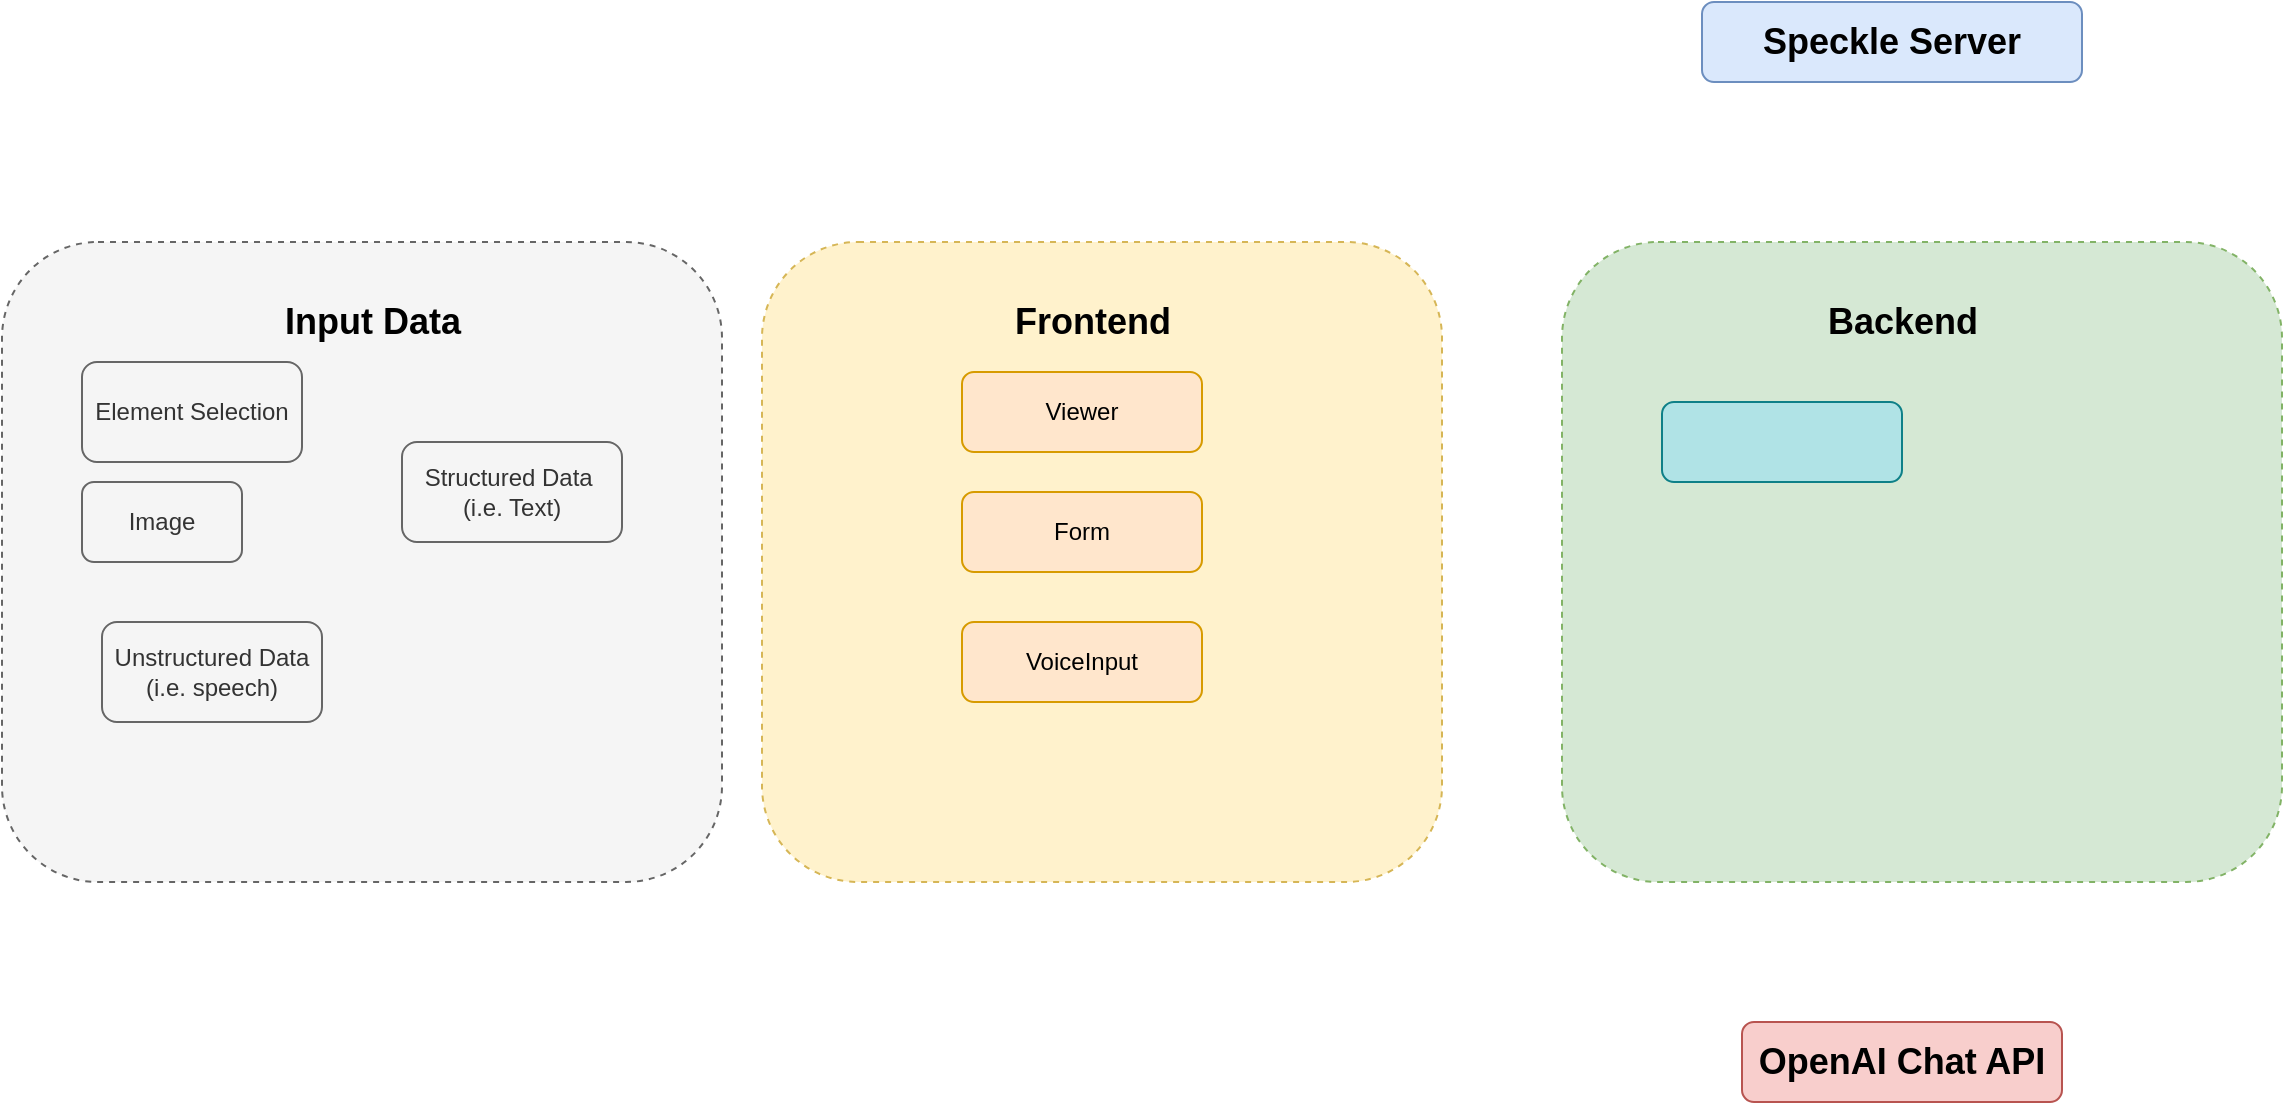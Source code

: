 <mxfile version="24.5.2" type="github">
  <diagram id="C5RBs43oDa-KdzZeNtuy" name="Page-1">
    <mxGraphModel dx="2080" dy="711" grid="1" gridSize="10" guides="1" tooltips="1" connect="1" arrows="1" fold="1" page="1" pageScale="1" pageWidth="827" pageHeight="1169" math="0" shadow="0">
      <root>
        <mxCell id="WIyWlLk6GJQsqaUBKTNV-0" />
        <mxCell id="WIyWlLk6GJQsqaUBKTNV-1" parent="WIyWlLk6GJQsqaUBKTNV-0" />
        <mxCell id="aMVlsC_VYneXc4xk9F6m-14" value="" style="rounded=1;whiteSpace=wrap;html=1;fillColor=#d5e8d4;dashed=1;strokeColor=#82b366;" vertex="1" parent="WIyWlLk6GJQsqaUBKTNV-1">
          <mxGeometry x="620" y="140" width="360" height="320" as="geometry" />
        </mxCell>
        <mxCell id="aMVlsC_VYneXc4xk9F6m-11" value="" style="rounded=1;whiteSpace=wrap;html=1;fillColor=#fff2cc;dashed=1;strokeColor=#d6b656;" vertex="1" parent="WIyWlLk6GJQsqaUBKTNV-1">
          <mxGeometry x="220" y="140" width="340" height="320" as="geometry" />
        </mxCell>
        <mxCell id="aMVlsC_VYneXc4xk9F6m-10" value="" style="rounded=1;whiteSpace=wrap;html=1;dashed=1;fillStyle=solid;fillColor=#f5f5f5;fontColor=#333333;strokeColor=#666666;gradientColor=none;" vertex="1" parent="WIyWlLk6GJQsqaUBKTNV-1">
          <mxGeometry x="-160" y="140" width="360" height="320" as="geometry" />
        </mxCell>
        <mxCell id="WIyWlLk6GJQsqaUBKTNV-3" value="Speckle Server" style="rounded=1;whiteSpace=wrap;html=1;fontSize=18;glass=0;strokeWidth=1;shadow=0;fillColor=#dae8fc;strokeColor=#6c8ebf;fontStyle=1" parent="WIyWlLk6GJQsqaUBKTNV-1" vertex="1">
          <mxGeometry x="690" y="20" width="190" height="40" as="geometry" />
        </mxCell>
        <mxCell id="WIyWlLk6GJQsqaUBKTNV-7" value="" style="rounded=1;whiteSpace=wrap;html=1;fontSize=12;glass=0;strokeWidth=1;shadow=0;fillColor=#b0e3e6;strokeColor=#0e8088;" parent="WIyWlLk6GJQsqaUBKTNV-1" vertex="1">
          <mxGeometry x="670" y="220" width="120" height="40" as="geometry" />
        </mxCell>
        <mxCell id="aMVlsC_VYneXc4xk9F6m-0" value="Viewer" style="rounded=1;whiteSpace=wrap;html=1;fontSize=12;glass=0;strokeWidth=1;shadow=0;fillColor=#ffe6cc;strokeColor=#d79b00;" vertex="1" parent="WIyWlLk6GJQsqaUBKTNV-1">
          <mxGeometry x="320" y="205" width="120" height="40" as="geometry" />
        </mxCell>
        <mxCell id="aMVlsC_VYneXc4xk9F6m-2" value="Element Selection" style="rounded=1;whiteSpace=wrap;html=1;fontSize=12;glass=0;strokeWidth=1;shadow=0;fillColor=#f5f5f5;strokeColor=#666666;fontColor=#333333;" vertex="1" parent="WIyWlLk6GJQsqaUBKTNV-1">
          <mxGeometry x="-120" y="200" width="110" height="50" as="geometry" />
        </mxCell>
        <mxCell id="aMVlsC_VYneXc4xk9F6m-3" value="OpenAI Chat API" style="rounded=1;whiteSpace=wrap;html=1;fontSize=18;glass=0;strokeWidth=1;shadow=0;fillColor=#f8cecc;strokeColor=#b85450;fontStyle=1" vertex="1" parent="WIyWlLk6GJQsqaUBKTNV-1">
          <mxGeometry x="710" y="530" width="160" height="40" as="geometry" />
        </mxCell>
        <mxCell id="aMVlsC_VYneXc4xk9F6m-12" value="Input Data" style="text;strokeColor=none;fillColor=none;html=1;fontSize=18;fontStyle=1;verticalAlign=middle;align=center;" vertex="1" parent="WIyWlLk6GJQsqaUBKTNV-1">
          <mxGeometry x="-20" y="170" width="90" height="20" as="geometry" />
        </mxCell>
        <mxCell id="aMVlsC_VYneXc4xk9F6m-13" value="Frontend" style="text;strokeColor=none;fillColor=none;html=1;fontSize=18;fontStyle=1;verticalAlign=middle;align=center;" vertex="1" parent="WIyWlLk6GJQsqaUBKTNV-1">
          <mxGeometry x="340" y="170" width="90" height="20" as="geometry" />
        </mxCell>
        <mxCell id="aMVlsC_VYneXc4xk9F6m-16" value="Backend" style="text;strokeColor=none;fillColor=none;html=1;fontSize=18;fontStyle=1;verticalAlign=middle;align=center;" vertex="1" parent="WIyWlLk6GJQsqaUBKTNV-1">
          <mxGeometry x="745" y="170" width="90" height="20" as="geometry" />
        </mxCell>
        <mxCell id="aMVlsC_VYneXc4xk9F6m-17" value="Image" style="rounded=1;whiteSpace=wrap;html=1;fontSize=12;glass=0;strokeWidth=1;shadow=0;fillColor=#f5f5f5;strokeColor=#666666;fontColor=#333333;" vertex="1" parent="WIyWlLk6GJQsqaUBKTNV-1">
          <mxGeometry x="-120" y="260" width="80" height="40" as="geometry" />
        </mxCell>
        <mxCell id="aMVlsC_VYneXc4xk9F6m-18" value="Form" style="rounded=1;whiteSpace=wrap;html=1;fontSize=12;glass=0;strokeWidth=1;shadow=0;fillColor=#ffe6cc;strokeColor=#d79b00;" vertex="1" parent="WIyWlLk6GJQsqaUBKTNV-1">
          <mxGeometry x="320" y="265" width="120" height="40" as="geometry" />
        </mxCell>
        <mxCell id="aMVlsC_VYneXc4xk9F6m-19" value="VoiceInput" style="rounded=1;whiteSpace=wrap;html=1;fontSize=12;glass=0;strokeWidth=1;shadow=0;fillColor=#ffe6cc;strokeColor=#d79b00;" vertex="1" parent="WIyWlLk6GJQsqaUBKTNV-1">
          <mxGeometry x="320" y="330" width="120" height="40" as="geometry" />
        </mxCell>
        <mxCell id="aMVlsC_VYneXc4xk9F6m-20" value="Structured Data&amp;nbsp;&lt;div&gt;(i.e. Text)&lt;/div&gt;" style="rounded=1;whiteSpace=wrap;html=1;fontSize=12;glass=0;strokeWidth=1;shadow=0;fillColor=#f5f5f5;strokeColor=#666666;fontColor=#333333;" vertex="1" parent="WIyWlLk6GJQsqaUBKTNV-1">
          <mxGeometry x="40" y="240" width="110" height="50" as="geometry" />
        </mxCell>
        <mxCell id="aMVlsC_VYneXc4xk9F6m-21" value="Unstructured Data (i.e. speech)" style="rounded=1;whiteSpace=wrap;html=1;fontSize=12;glass=0;strokeWidth=1;shadow=0;fillColor=#f5f5f5;strokeColor=#666666;fontColor=#333333;" vertex="1" parent="WIyWlLk6GJQsqaUBKTNV-1">
          <mxGeometry x="-110" y="330" width="110" height="50" as="geometry" />
        </mxCell>
      </root>
    </mxGraphModel>
  </diagram>
</mxfile>

